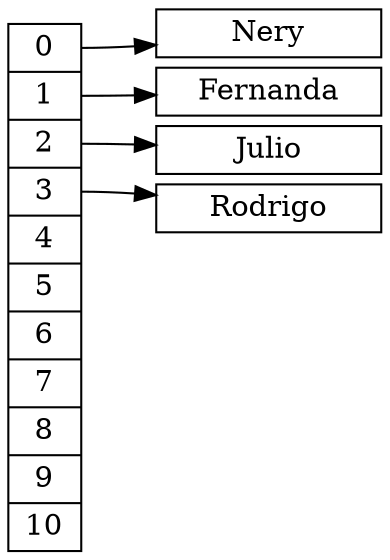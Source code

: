 digraph lista{ 
 nodesep=.05;
rankdir = LR; 
node [shape=record,width=.1,height=.1];
nodeArreglo [label = "<f0> 0  |<f1> 1 |<f2> 2 |<f3> 3 |<f4> 4 |<f5> 5 |<f6> 6 |<f7> 7 |<f8> 8 |<f9> 9 |<f10> 10",height=2.5];
 node [width = 1.5];
node0[label = " {<n> Nery} " ];
nodeArreglo:f0-> node0:n;
node1[label = " {<n> Fernanda} " ];
nodeArreglo:f1-> node1:n;
node2[label = " {<n> Julio} " ];
nodeArreglo:f2-> node2:n;
node3[label = " {<n> Rodrigo} " ];
nodeArreglo:f3-> node3:n;
}